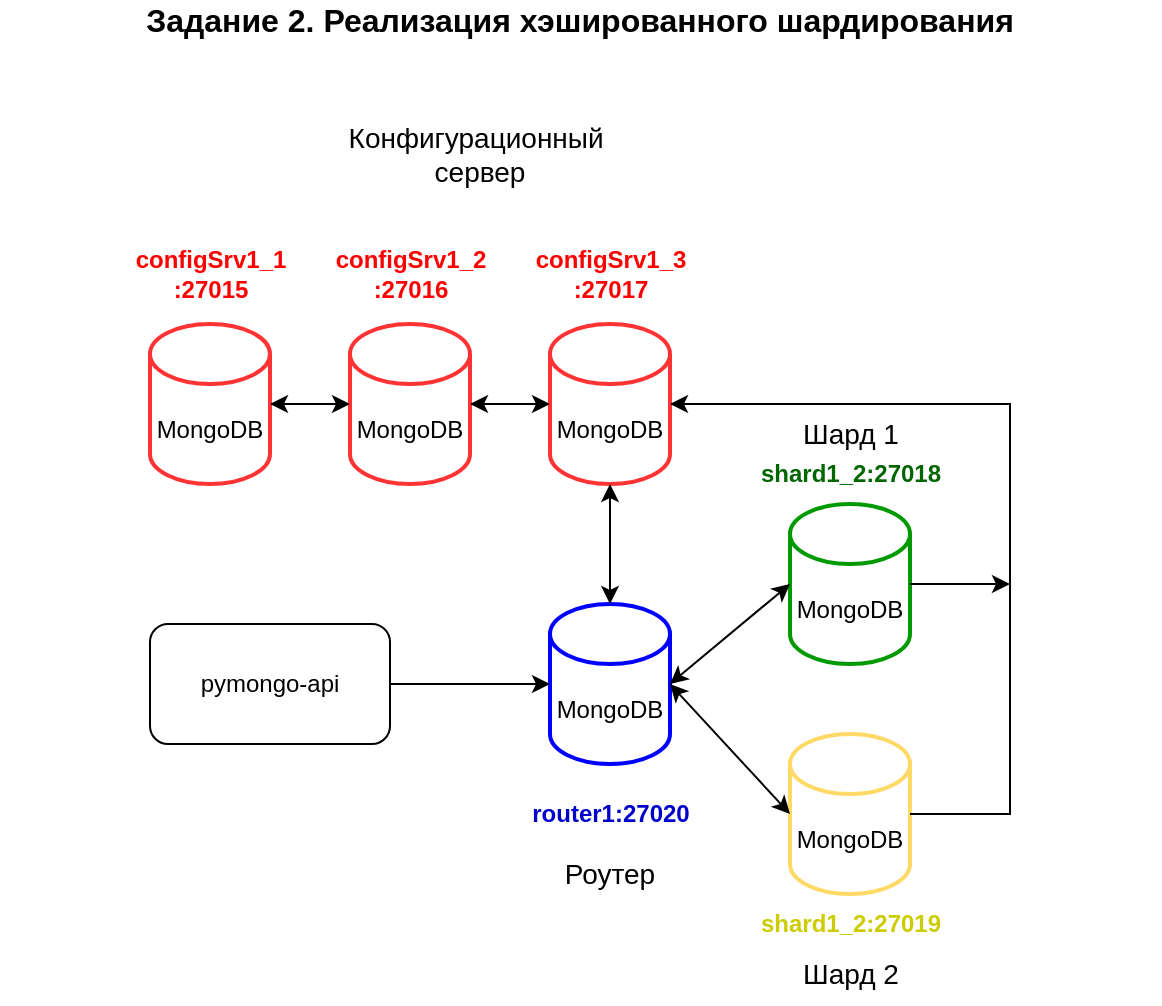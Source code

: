 <mxfile version="25.0.2">
  <diagram name="Page-1" id="-H_mtQnk-PTXWXPvYvuk">
    <mxGraphModel dx="1430" dy="873" grid="1" gridSize="10" guides="1" tooltips="1" connect="1" arrows="1" fold="1" page="1" pageScale="1" pageWidth="1169" pageHeight="827" math="0" shadow="0">
      <root>
        <mxCell id="0" />
        <mxCell id="1" parent="0" />
        <mxCell id="zA23MoTUsTF4_91t8viU-2" value="MongoDB" style="shape=cylinder3;whiteSpace=wrap;html=1;boundedLbl=1;backgroundOutline=1;size=15;strokeColor=#0000FF;strokeWidth=2;" parent="1" vertex="1">
          <mxGeometry x="570" y="360" width="60" height="80" as="geometry" />
        </mxCell>
        <mxCell id="zA23MoTUsTF4_91t8viU-3" value="pymongo-api" style="rounded=1;whiteSpace=wrap;html=1;" parent="1" vertex="1">
          <mxGeometry x="370" y="370" width="120" height="60" as="geometry" />
        </mxCell>
        <mxCell id="zA23MoTUsTF4_91t8viU-4" style="edgeStyle=orthogonalEdgeStyle;rounded=0;orthogonalLoop=1;jettySize=auto;html=1;exitX=1;exitY=0.5;exitDx=0;exitDy=0;entryX=0;entryY=0.5;entryDx=0;entryDy=0;entryPerimeter=0;" parent="1" source="zA23MoTUsTF4_91t8viU-3" target="zA23MoTUsTF4_91t8viU-2" edge="1">
          <mxGeometry relative="1" as="geometry" />
        </mxCell>
        <mxCell id="mKw6a-kfwTMlM3zWuT2E-1" value="MongoDB" style="shape=cylinder3;whiteSpace=wrap;html=1;boundedLbl=1;backgroundOutline=1;size=15;strokeColor=#FF3333;strokeWidth=2;" parent="1" vertex="1">
          <mxGeometry x="570" y="220" width="60" height="80" as="geometry" />
        </mxCell>
        <mxCell id="mKw6a-kfwTMlM3zWuT2E-2" value="MongoDB" style="shape=cylinder3;whiteSpace=wrap;html=1;boundedLbl=1;backgroundOutline=1;size=15;strokeColor=#009900;strokeWidth=2;" parent="1" vertex="1">
          <mxGeometry x="690" y="310" width="60" height="80" as="geometry" />
        </mxCell>
        <mxCell id="mKw6a-kfwTMlM3zWuT2E-3" value="MongoDB" style="shape=cylinder3;whiteSpace=wrap;html=1;boundedLbl=1;backgroundOutline=1;size=15;strokeColor=#FFD966;strokeWidth=2;" parent="1" vertex="1">
          <mxGeometry x="690" y="425" width="60" height="80" as="geometry" />
        </mxCell>
        <mxCell id="mKw6a-kfwTMlM3zWuT2E-4" value="&lt;font style=&quot;font-size: 14px;&quot;&gt;Роутер&lt;/font&gt;" style="text;html=1;align=center;verticalAlign=middle;whiteSpace=wrap;rounded=0;" parent="1" vertex="1">
          <mxGeometry x="570" y="480" width="60" height="30" as="geometry" />
        </mxCell>
        <mxCell id="mKw6a-kfwTMlM3zWuT2E-5" value="&lt;font style=&quot;font-size: 14px;&quot;&gt;Конфигурационный&amp;nbsp;&lt;/font&gt;&lt;div&gt;&lt;font style=&quot;font-size: 14px;&quot;&gt;сервер&lt;/font&gt;&lt;/div&gt;" style="text;html=1;align=center;verticalAlign=middle;whiteSpace=wrap;rounded=0;" parent="1" vertex="1">
          <mxGeometry x="450" y="120" width="170" height="30" as="geometry" />
        </mxCell>
        <mxCell id="mKw6a-kfwTMlM3zWuT2E-6" value="&lt;font style=&quot;font-size: 16px;&quot;&gt;&lt;b&gt;Задание 2. Реализация хэшированного шардирования&lt;/b&gt;&lt;/font&gt;&lt;div&gt;&lt;br&gt;&lt;/div&gt;" style="text;html=1;align=center;verticalAlign=middle;whiteSpace=wrap;rounded=0;" parent="1" vertex="1">
          <mxGeometry x="295" y="60" width="580" height="30" as="geometry" />
        </mxCell>
        <mxCell id="mKw6a-kfwTMlM3zWuT2E-7" value="" style="endArrow=classic;startArrow=classic;html=1;rounded=0;entryX=0;entryY=0.5;entryDx=0;entryDy=0;entryPerimeter=0;exitX=1;exitY=0.5;exitDx=0;exitDy=0;exitPerimeter=0;" parent="1" source="zA23MoTUsTF4_91t8viU-2" target="mKw6a-kfwTMlM3zWuT2E-2" edge="1">
          <mxGeometry width="50" height="50" relative="1" as="geometry">
            <mxPoint x="630" y="390" as="sourcePoint" />
            <mxPoint x="680" y="340" as="targetPoint" />
          </mxGeometry>
        </mxCell>
        <mxCell id="mKw6a-kfwTMlM3zWuT2E-8" value="" style="endArrow=classic;startArrow=classic;html=1;rounded=0;entryX=0;entryY=0.5;entryDx=0;entryDy=0;entryPerimeter=0;" parent="1" target="mKw6a-kfwTMlM3zWuT2E-3" edge="1">
          <mxGeometry width="50" height="50" relative="1" as="geometry">
            <mxPoint x="630" y="400" as="sourcePoint" />
            <mxPoint x="680" y="350" as="targetPoint" />
          </mxGeometry>
        </mxCell>
        <mxCell id="mKw6a-kfwTMlM3zWuT2E-9" value="&lt;font style=&quot;font-size: 14px;&quot;&gt;Шард 1&lt;/font&gt;" style="text;html=1;align=center;verticalAlign=middle;resizable=0;points=[];autosize=1;strokeColor=none;fillColor=none;" parent="1" vertex="1">
          <mxGeometry x="680" y="260" width="80" height="30" as="geometry" />
        </mxCell>
        <mxCell id="mKw6a-kfwTMlM3zWuT2E-10" value="&lt;font style=&quot;font-size: 14px;&quot;&gt;Шард 2&lt;/font&gt;" style="text;html=1;align=center;verticalAlign=middle;resizable=0;points=[];autosize=1;strokeColor=none;fillColor=none;" parent="1" vertex="1">
          <mxGeometry x="680" y="530" width="80" height="30" as="geometry" />
        </mxCell>
        <mxCell id="mKw6a-kfwTMlM3zWuT2E-12" value="" style="endArrow=classic;startArrow=classic;html=1;rounded=0;entryX=0.5;entryY=1;entryDx=0;entryDy=0;entryPerimeter=0;" parent="1" target="mKw6a-kfwTMlM3zWuT2E-1" edge="1">
          <mxGeometry width="50" height="50" relative="1" as="geometry">
            <mxPoint x="600" y="360" as="sourcePoint" />
            <mxPoint x="650" y="310" as="targetPoint" />
          </mxGeometry>
        </mxCell>
        <mxCell id="mKw6a-kfwTMlM3zWuT2E-14" value="" style="endArrow=classic;html=1;rounded=0;exitX=1;exitY=0.5;exitDx=0;exitDy=0;exitPerimeter=0;entryX=1;entryY=0.5;entryDx=0;entryDy=0;entryPerimeter=0;" parent="1" source="mKw6a-kfwTMlM3zWuT2E-3" target="mKw6a-kfwTMlM3zWuT2E-1" edge="1">
          <mxGeometry width="50" height="50" relative="1" as="geometry">
            <mxPoint x="760" y="470" as="sourcePoint" />
            <mxPoint x="800" y="210" as="targetPoint" />
            <Array as="points">
              <mxPoint x="800" y="465" />
              <mxPoint x="800" y="260" />
            </Array>
          </mxGeometry>
        </mxCell>
        <mxCell id="mKw6a-kfwTMlM3zWuT2E-15" value="" style="endArrow=classic;html=1;rounded=0;" parent="1" edge="1">
          <mxGeometry width="50" height="50" relative="1" as="geometry">
            <mxPoint x="750" y="350" as="sourcePoint" />
            <mxPoint x="800" y="350" as="targetPoint" />
          </mxGeometry>
        </mxCell>
        <mxCell id="qtGO_sdQdR8mOw-mpESe-1" value="&lt;font color=&quot;#0000cc&quot;&gt;&lt;b style=&quot;&quot;&gt;router1:27020&lt;/b&gt;&lt;/font&gt;" style="text;html=1;align=center;verticalAlign=middle;resizable=0;points=[];autosize=1;strokeColor=none;fillColor=none;" parent="1" vertex="1">
          <mxGeometry x="540" y="450" width="120" height="30" as="geometry" />
        </mxCell>
        <mxCell id="qtGO_sdQdR8mOw-mpESe-2" value="&lt;font color=&quot;#ff0000&quot;&gt;&lt;b style=&quot;&quot;&gt;configSrv1_3&lt;/b&gt;&lt;/font&gt;&lt;div&gt;&lt;font color=&quot;#ff0000&quot;&gt;&lt;b style=&quot;&quot;&gt;:27017&lt;/b&gt;&lt;/font&gt;&lt;/div&gt;" style="text;html=1;align=center;verticalAlign=middle;resizable=0;points=[];autosize=1;strokeColor=none;fillColor=none;" parent="1" vertex="1">
          <mxGeometry x="545" y="175" width="110" height="40" as="geometry" />
        </mxCell>
        <mxCell id="qtGO_sdQdR8mOw-mpESe-3" value="&lt;font color=&quot;#cccc00&quot;&gt;&lt;b&gt;shard1_2:27019&lt;/b&gt;&lt;/font&gt;" style="text;html=1;align=center;verticalAlign=middle;resizable=0;points=[];autosize=1;strokeColor=none;fillColor=none;" parent="1" vertex="1">
          <mxGeometry x="655" y="505" width="130" height="30" as="geometry" />
        </mxCell>
        <mxCell id="qtGO_sdQdR8mOw-mpESe-4" value="&lt;font color=&quot;#006600&quot;&gt;&lt;b&gt;shard1_2:27018&lt;/b&gt;&lt;/font&gt;" style="text;html=1;align=center;verticalAlign=middle;resizable=0;points=[];autosize=1;strokeColor=none;fillColor=none;" parent="1" vertex="1">
          <mxGeometry x="655" y="280" width="130" height="30" as="geometry" />
        </mxCell>
        <mxCell id="3sduJD41bYWTauFdnAcO-1" value="MongoDB" style="shape=cylinder3;whiteSpace=wrap;html=1;boundedLbl=1;backgroundOutline=1;size=15;strokeColor=#FF3333;strokeWidth=2;" parent="1" vertex="1">
          <mxGeometry x="470" y="220" width="60" height="80" as="geometry" />
        </mxCell>
        <mxCell id="3sduJD41bYWTauFdnAcO-2" value="MongoDB" style="shape=cylinder3;whiteSpace=wrap;html=1;boundedLbl=1;backgroundOutline=1;size=15;strokeColor=#FF3333;strokeWidth=2;" parent="1" vertex="1">
          <mxGeometry x="370" y="220" width="60" height="80" as="geometry" />
        </mxCell>
        <mxCell id="3sduJD41bYWTauFdnAcO-3" value="" style="endArrow=classic;startArrow=classic;html=1;rounded=0;entryX=0;entryY=0.5;entryDx=0;entryDy=0;entryPerimeter=0;exitX=1;exitY=0.5;exitDx=0;exitDy=0;exitPerimeter=0;" parent="1" source="3sduJD41bYWTauFdnAcO-2" target="3sduJD41bYWTauFdnAcO-1" edge="1">
          <mxGeometry width="50" height="50" relative="1" as="geometry">
            <mxPoint x="430" y="270" as="sourcePoint" />
            <mxPoint x="480" y="220" as="targetPoint" />
          </mxGeometry>
        </mxCell>
        <mxCell id="3sduJD41bYWTauFdnAcO-4" value="" style="endArrow=classic;startArrow=classic;html=1;rounded=0;entryX=0;entryY=0.5;entryDx=0;entryDy=0;entryPerimeter=0;" parent="1" target="mKw6a-kfwTMlM3zWuT2E-1" edge="1">
          <mxGeometry width="50" height="50" relative="1" as="geometry">
            <mxPoint x="530" y="260" as="sourcePoint" />
            <mxPoint x="580" y="210" as="targetPoint" />
          </mxGeometry>
        </mxCell>
        <mxCell id="3sduJD41bYWTauFdnAcO-5" value="&lt;font color=&quot;#ff0000&quot;&gt;&lt;b style=&quot;&quot;&gt;configSrv1_2&lt;/b&gt;&lt;/font&gt;&lt;div&gt;&lt;font color=&quot;#ff0000&quot;&gt;&lt;b style=&quot;&quot;&gt;:27016&lt;/b&gt;&lt;/font&gt;&lt;/div&gt;" style="text;html=1;align=center;verticalAlign=middle;resizable=0;points=[];autosize=1;strokeColor=none;fillColor=none;" parent="1" vertex="1">
          <mxGeometry x="445" y="175" width="110" height="40" as="geometry" />
        </mxCell>
        <mxCell id="3sduJD41bYWTauFdnAcO-6" value="&lt;font color=&quot;#ff0000&quot;&gt;&lt;b style=&quot;&quot;&gt;configSrv1_1&lt;/b&gt;&lt;/font&gt;&lt;div&gt;&lt;font color=&quot;#ff0000&quot;&gt;&lt;b style=&quot;&quot;&gt;:27015&lt;/b&gt;&lt;/font&gt;&lt;/div&gt;" style="text;html=1;align=center;verticalAlign=middle;resizable=0;points=[];autosize=1;strokeColor=none;fillColor=none;" parent="1" vertex="1">
          <mxGeometry x="345" y="175" width="110" height="40" as="geometry" />
        </mxCell>
      </root>
    </mxGraphModel>
  </diagram>
</mxfile>
